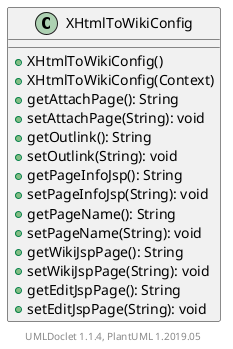 @startuml

    class XHtmlToWikiConfig [[XHtmlToWikiConfig.html]] {
        +XHtmlToWikiConfig()
        +XHtmlToWikiConfig(Context)
        +getAttachPage(): String
        +setAttachPage(String): void
        +getOutlink(): String
        +setOutlink(String): void
        +getPageInfoJsp(): String
        +setPageInfoJsp(String): void
        +getPageName(): String
        +setPageName(String): void
        +getWikiJspPage(): String
        +setWikiJspPage(String): void
        +getEditJspPage(): String
        +setEditJspPage(String): void
    }


    center footer UMLDoclet 1.1.4, PlantUML 1.2019.05
@enduml
